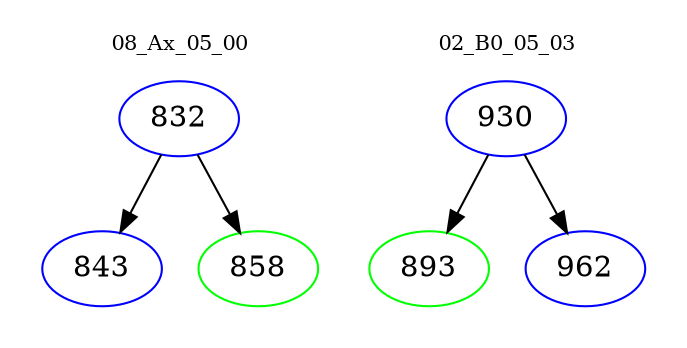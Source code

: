 digraph{
subgraph cluster_0 {
color = white
label = "08_Ax_05_00";
fontsize=10;
T0_832 [label="832", color="blue"]
T0_832 -> T0_843 [color="black"]
T0_843 [label="843", color="blue"]
T0_832 -> T0_858 [color="black"]
T0_858 [label="858", color="green"]
}
subgraph cluster_1 {
color = white
label = "02_B0_05_03";
fontsize=10;
T1_930 [label="930", color="blue"]
T1_930 -> T1_893 [color="black"]
T1_893 [label="893", color="green"]
T1_930 -> T1_962 [color="black"]
T1_962 [label="962", color="blue"]
}
}
